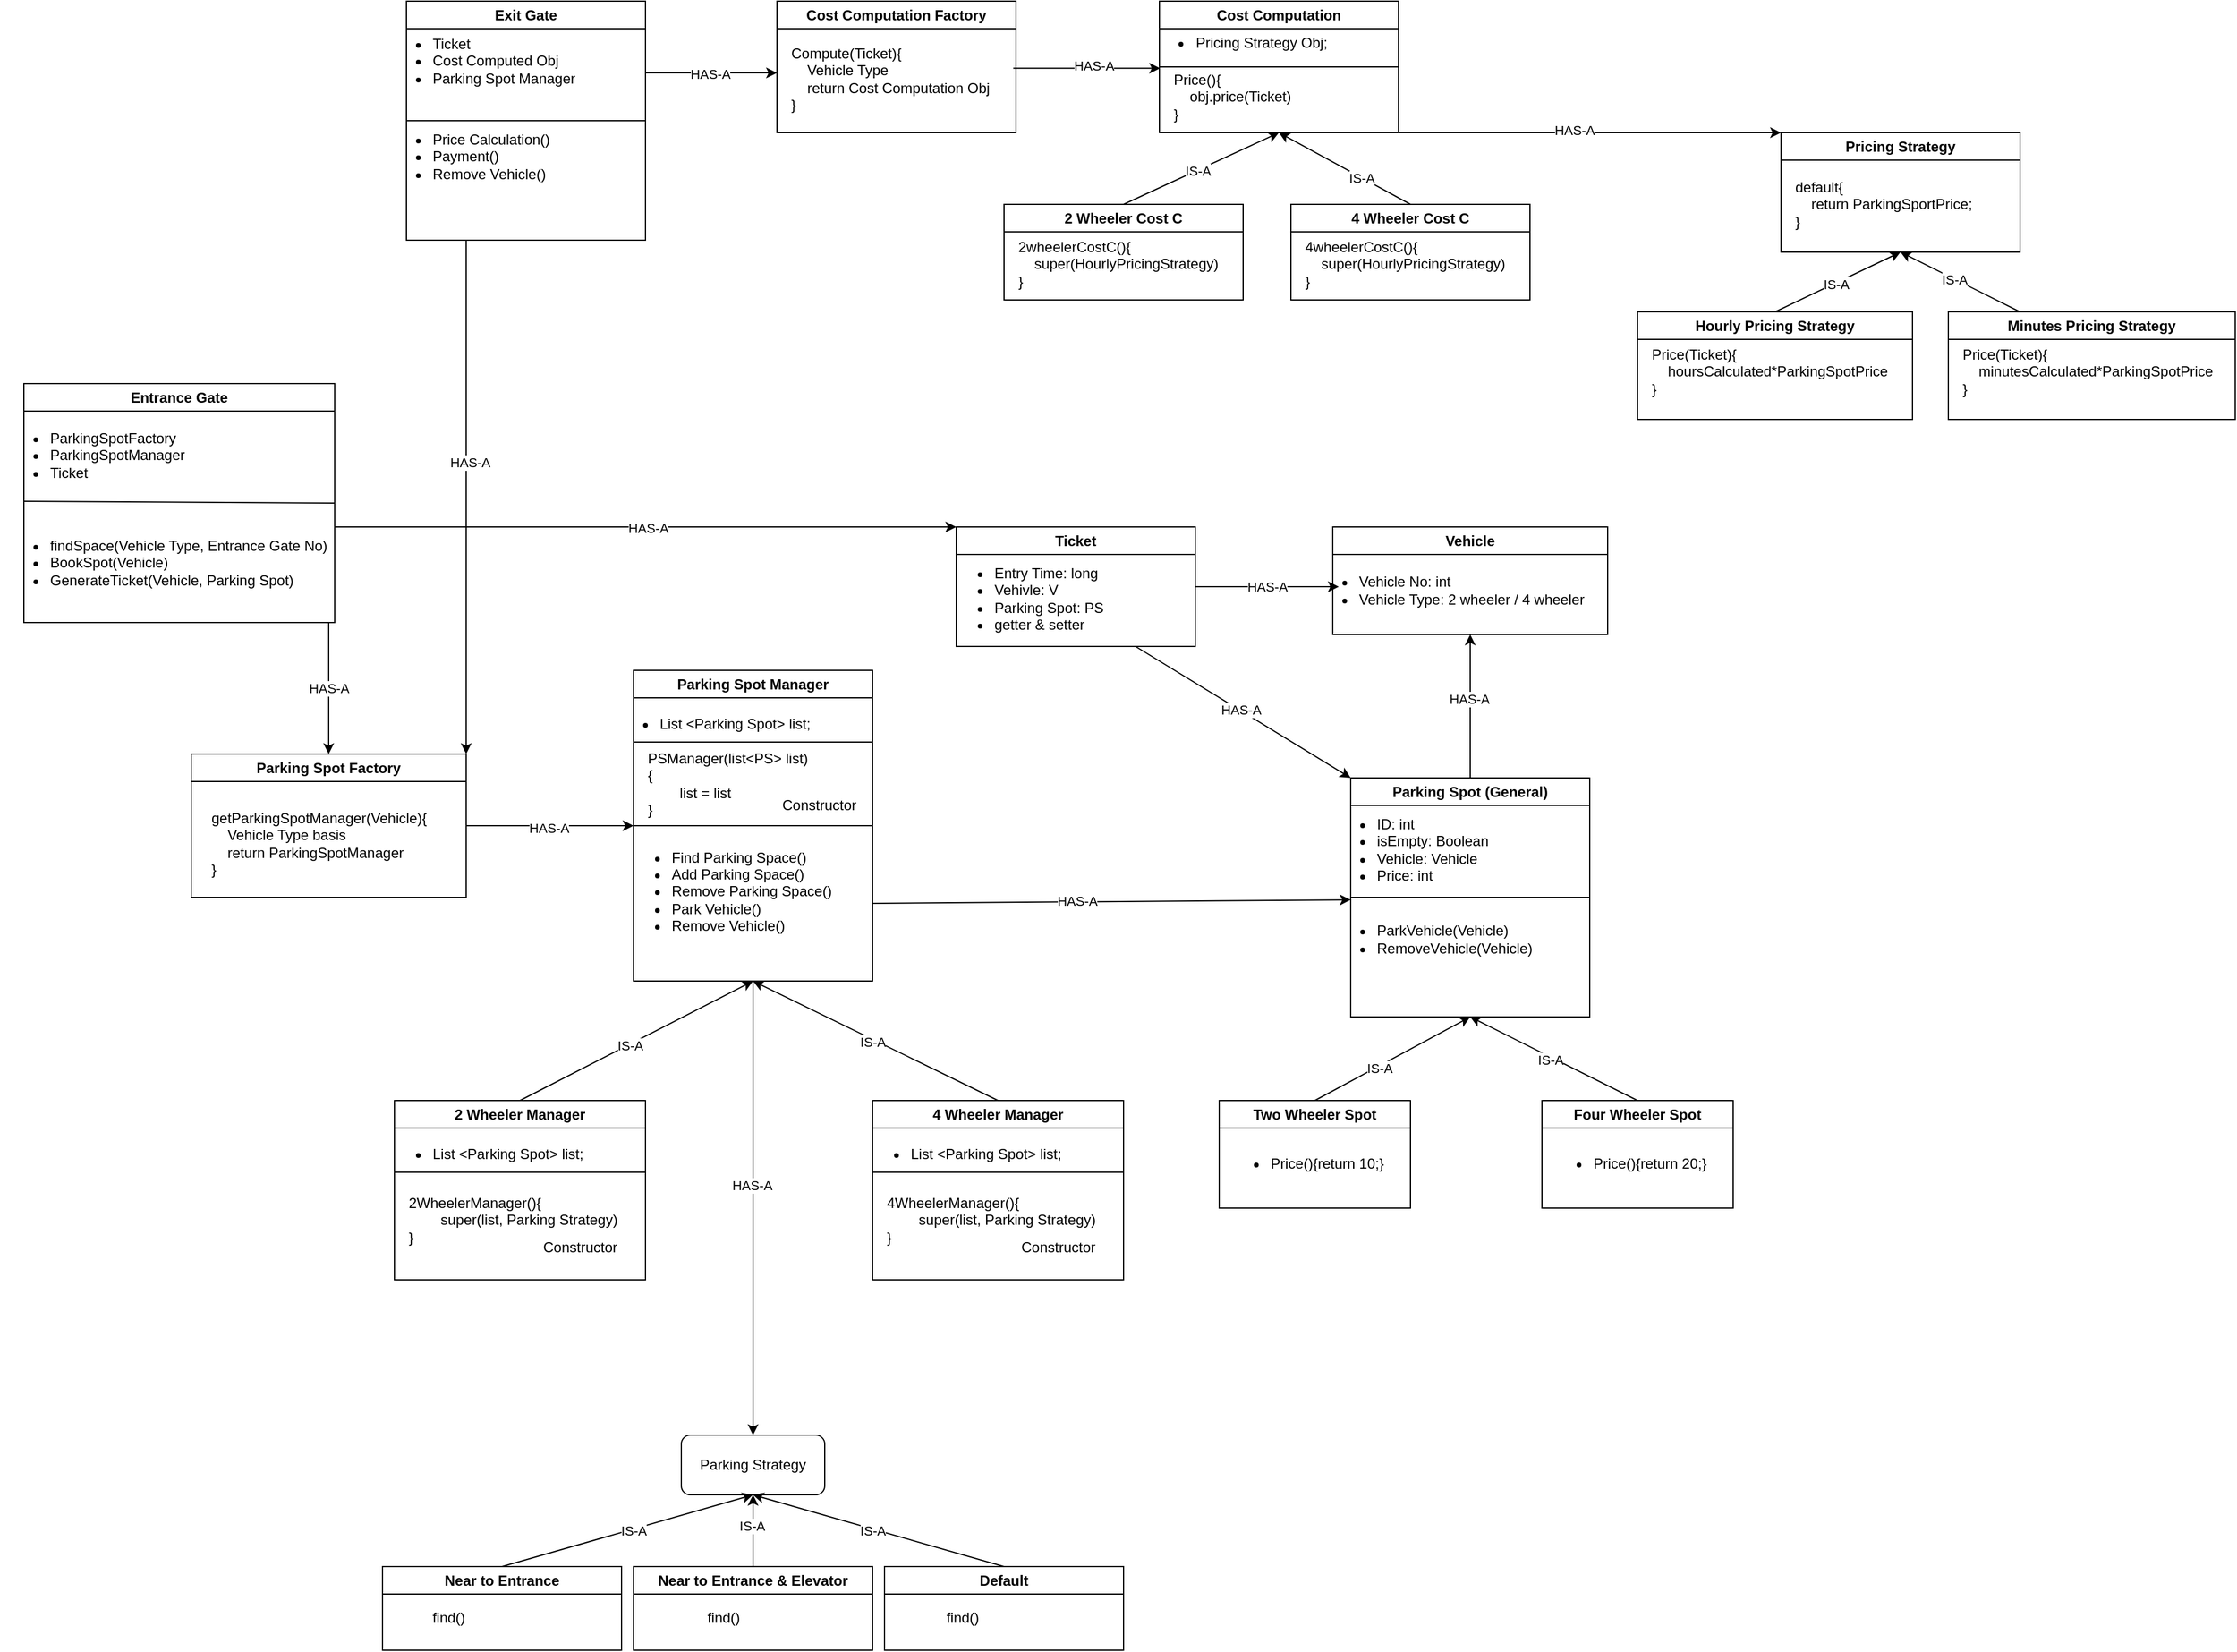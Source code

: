 <mxfile version="28.2.5">
  <diagram name="Page-1" id="vk58Hh8Xn6-irf6mMSAE">
    <mxGraphModel dx="3565" dy="3144" grid="1" gridSize="10" guides="0" tooltips="1" connect="1" arrows="1" fold="1" page="1" pageScale="1" pageWidth="1654" pageHeight="1169" math="0" shadow="0">
      <root>
        <mxCell id="0" />
        <mxCell id="1" parent="0" />
        <mxCell id="VRQYNaZnJcMxp7c2DOkU-2" value="Parking Spot (General)" style="swimlane;whiteSpace=wrap;html=1;startSize=23;" vertex="1" parent="1">
          <mxGeometry x="1310" y="350" width="200" height="200" as="geometry" />
        </mxCell>
        <mxCell id="VRQYNaZnJcMxp7c2DOkU-3" value="&lt;ul&gt;&lt;li&gt;ID: int&lt;/li&gt;&lt;li style=&quot;&quot;&gt;isEmpty: Boolean&lt;/li&gt;&lt;li style=&quot;&quot;&gt;Vehicle: Vehicle&lt;/li&gt;&lt;li style=&quot;&quot;&gt;Price: int&lt;/li&gt;&lt;/ul&gt;" style="text;html=1;align=left;verticalAlign=middle;resizable=0;points=[];autosize=1;strokeColor=none;fillColor=none;" vertex="1" parent="VRQYNaZnJcMxp7c2DOkU-2">
          <mxGeometry x="-20" y="10" width="160" height="100" as="geometry" />
        </mxCell>
        <mxCell id="VRQYNaZnJcMxp7c2DOkU-5" value="" style="endArrow=none;html=1;rounded=0;entryX=1;entryY=0.5;entryDx=0;entryDy=0;" edge="1" parent="VRQYNaZnJcMxp7c2DOkU-2" target="VRQYNaZnJcMxp7c2DOkU-2">
          <mxGeometry width="50" height="50" relative="1" as="geometry">
            <mxPoint y="100" as="sourcePoint" />
            <mxPoint x="-110" y="70" as="targetPoint" />
          </mxGeometry>
        </mxCell>
        <mxCell id="VRQYNaZnJcMxp7c2DOkU-6" value="&lt;ul&gt;&lt;li&gt;ParkVehicle(Vehicle)&lt;/li&gt;&lt;li&gt;RemoveVehicle(Vehicle)&lt;/li&gt;&lt;/ul&gt;" style="text;html=1;align=left;verticalAlign=middle;resizable=0;points=[];autosize=1;strokeColor=none;fillColor=none;" vertex="1" parent="VRQYNaZnJcMxp7c2DOkU-2">
          <mxGeometry x="-20" y="100" width="190" height="70" as="geometry" />
        </mxCell>
        <mxCell id="VRQYNaZnJcMxp7c2DOkU-8" value="Two Wheeler Spot" style="swimlane;whiteSpace=wrap;html=1;" vertex="1" parent="1">
          <mxGeometry x="1200" y="620" width="160" height="90" as="geometry" />
        </mxCell>
        <mxCell id="VRQYNaZnJcMxp7c2DOkU-9" value="&lt;ul&gt;&lt;li&gt;Price(){return 10;}&lt;/li&gt;&lt;/ul&gt;" style="text;html=1;align=center;verticalAlign=middle;resizable=0;points=[];autosize=1;strokeColor=none;fillColor=none;" vertex="1" parent="VRQYNaZnJcMxp7c2DOkU-8">
          <mxGeometry x="-10" y="28" width="160" height="50" as="geometry" />
        </mxCell>
        <mxCell id="VRQYNaZnJcMxp7c2DOkU-10" value="Four Wheeler Spot" style="swimlane;whiteSpace=wrap;html=1;" vertex="1" parent="1">
          <mxGeometry x="1470" y="620" width="160" height="90" as="geometry" />
        </mxCell>
        <mxCell id="VRQYNaZnJcMxp7c2DOkU-11" value="&lt;ul&gt;&lt;li&gt;Price(){return 20;}&lt;/li&gt;&lt;/ul&gt;" style="text;html=1;align=center;verticalAlign=middle;resizable=0;points=[];autosize=1;strokeColor=none;fillColor=none;" vertex="1" parent="VRQYNaZnJcMxp7c2DOkU-10">
          <mxGeometry x="-10" y="28" width="160" height="50" as="geometry" />
        </mxCell>
        <mxCell id="VRQYNaZnJcMxp7c2DOkU-13" value="" style="endArrow=classic;html=1;rounded=0;exitX=0.5;exitY=0;exitDx=0;exitDy=0;entryX=0.5;entryY=1;entryDx=0;entryDy=0;" edge="1" parent="1" source="VRQYNaZnJcMxp7c2DOkU-8" target="VRQYNaZnJcMxp7c2DOkU-2">
          <mxGeometry width="50" height="50" relative="1" as="geometry">
            <mxPoint x="1110" y="180" as="sourcePoint" />
            <mxPoint x="1160" y="130" as="targetPoint" />
          </mxGeometry>
        </mxCell>
        <mxCell id="VRQYNaZnJcMxp7c2DOkU-15" value="IS-A" style="edgeLabel;html=1;align=center;verticalAlign=middle;resizable=0;points=[];" vertex="1" connectable="0" parent="VRQYNaZnJcMxp7c2DOkU-13">
          <mxGeometry x="-0.195" y="-1" relative="1" as="geometry">
            <mxPoint x="1" as="offset" />
          </mxGeometry>
        </mxCell>
        <mxCell id="VRQYNaZnJcMxp7c2DOkU-14" value="" style="endArrow=classic;html=1;rounded=0;entryX=0.5;entryY=1;entryDx=0;entryDy=0;exitX=0.5;exitY=0;exitDx=0;exitDy=0;" edge="1" parent="1" source="VRQYNaZnJcMxp7c2DOkU-10" target="VRQYNaZnJcMxp7c2DOkU-2">
          <mxGeometry width="50" height="50" relative="1" as="geometry">
            <mxPoint x="1710" y="500" as="sourcePoint" />
            <mxPoint x="1760" y="450" as="targetPoint" />
          </mxGeometry>
        </mxCell>
        <mxCell id="VRQYNaZnJcMxp7c2DOkU-16" value="IS-A" style="edgeLabel;html=1;align=center;verticalAlign=middle;resizable=0;points=[];" vertex="1" connectable="0" parent="VRQYNaZnJcMxp7c2DOkU-14">
          <mxGeometry x="0.029" y="2" relative="1" as="geometry">
            <mxPoint as="offset" />
          </mxGeometry>
        </mxCell>
        <mxCell id="VRQYNaZnJcMxp7c2DOkU-17" value="Parking Spot Manager" style="swimlane;whiteSpace=wrap;html=1;" vertex="1" parent="1">
          <mxGeometry x="710" y="260" width="200" height="260" as="geometry" />
        </mxCell>
        <mxCell id="VRQYNaZnJcMxp7c2DOkU-18" value="&lt;ul&gt;&lt;li&gt;List &amp;lt;Parking Spot&amp;gt; list;&lt;/li&gt;&lt;/ul&gt;" style="text;html=1;align=left;verticalAlign=middle;resizable=0;points=[];autosize=1;strokeColor=none;fillColor=none;" vertex="1" parent="VRQYNaZnJcMxp7c2DOkU-17">
          <mxGeometry x="-20" y="20" width="190" height="50" as="geometry" />
        </mxCell>
        <mxCell id="VRQYNaZnJcMxp7c2DOkU-19" value="" style="endArrow=none;html=1;rounded=0;entryX=1;entryY=0.25;entryDx=0;entryDy=0;" edge="1" parent="VRQYNaZnJcMxp7c2DOkU-17">
          <mxGeometry width="50" height="50" relative="1" as="geometry">
            <mxPoint y="60" as="sourcePoint" />
            <mxPoint x="200" y="60" as="targetPoint" />
          </mxGeometry>
        </mxCell>
        <mxCell id="VRQYNaZnJcMxp7c2DOkU-21" value="PSManager(list&amp;lt;PS&amp;gt; list)&lt;div&gt;{&lt;div&gt;&amp;nbsp; &amp;nbsp; &amp;nbsp; &amp;nbsp; list = list&lt;/div&gt;&lt;div&gt;}&lt;/div&gt;&lt;/div&gt;" style="text;html=1;align=left;verticalAlign=middle;resizable=0;points=[];autosize=1;strokeColor=none;fillColor=none;" vertex="1" parent="VRQYNaZnJcMxp7c2DOkU-17">
          <mxGeometry x="10" y="60" width="160" height="70" as="geometry" />
        </mxCell>
        <mxCell id="VRQYNaZnJcMxp7c2DOkU-23" value="Constructor&lt;div&gt;&lt;br&gt;&lt;/div&gt;" style="text;html=1;align=center;verticalAlign=middle;resizable=0;points=[];autosize=1;strokeColor=none;fillColor=none;" vertex="1" parent="VRQYNaZnJcMxp7c2DOkU-17">
          <mxGeometry x="110" y="100" width="90" height="40" as="geometry" />
        </mxCell>
        <mxCell id="VRQYNaZnJcMxp7c2DOkU-24" value="&lt;ul&gt;&lt;li&gt;Find Parking Space()&lt;/li&gt;&lt;li&gt;Add Parking Space()&lt;/li&gt;&lt;li&gt;Remove Parking Space()&lt;/li&gt;&lt;li&gt;Park Vehicle()&lt;/li&gt;&lt;li&gt;Remove Vehicle()&lt;/li&gt;&lt;/ul&gt;" style="text;html=1;align=left;verticalAlign=middle;resizable=0;points=[];autosize=1;strokeColor=none;fillColor=none;" vertex="1" parent="VRQYNaZnJcMxp7c2DOkU-17">
          <mxGeometry x="-10" y="130" width="200" height="110" as="geometry" />
        </mxCell>
        <mxCell id="VRQYNaZnJcMxp7c2DOkU-22" value="" style="endArrow=none;html=1;rounded=0;entryX=1;entryY=0.5;entryDx=0;entryDy=0;exitX=0;exitY=0.5;exitDx=0;exitDy=0;" edge="1" parent="1" source="VRQYNaZnJcMxp7c2DOkU-17" target="VRQYNaZnJcMxp7c2DOkU-17">
          <mxGeometry width="50" height="50" relative="1" as="geometry">
            <mxPoint x="410" y="470" as="sourcePoint" />
            <mxPoint x="460" y="420" as="targetPoint" />
          </mxGeometry>
        </mxCell>
        <mxCell id="VRQYNaZnJcMxp7c2DOkU-25" value="2 Wheeler Manager" style="swimlane;whiteSpace=wrap;html=1;" vertex="1" parent="1">
          <mxGeometry x="510" y="620" width="210" height="150" as="geometry" />
        </mxCell>
        <mxCell id="VRQYNaZnJcMxp7c2DOkU-30" value="&lt;ul&gt;&lt;li&gt;List &amp;lt;Parking Spot&amp;gt; list;&lt;/li&gt;&lt;/ul&gt;" style="text;html=1;align=left;verticalAlign=middle;resizable=0;points=[];autosize=1;strokeColor=none;fillColor=none;" vertex="1" parent="VRQYNaZnJcMxp7c2DOkU-25">
          <mxGeometry x="-10" y="20" width="190" height="50" as="geometry" />
        </mxCell>
        <mxCell id="VRQYNaZnJcMxp7c2DOkU-34" value="2WheelerManager(){&lt;div&gt;&amp;nbsp; &amp;nbsp; &amp;nbsp; &amp;nbsp; super(list, Parking Strategy)&lt;/div&gt;&lt;div&gt;}&lt;/div&gt;" style="text;html=1;align=left;verticalAlign=middle;resizable=0;points=[];autosize=1;strokeColor=none;fillColor=none;" vertex="1" parent="VRQYNaZnJcMxp7c2DOkU-25">
          <mxGeometry x="10" y="70" width="200" height="60" as="geometry" />
        </mxCell>
        <mxCell id="VRQYNaZnJcMxp7c2DOkU-36" value="Constructor&lt;div&gt;&lt;br&gt;&lt;/div&gt;" style="text;html=1;align=center;verticalAlign=middle;resizable=0;points=[];autosize=1;strokeColor=none;fillColor=none;" vertex="1" parent="VRQYNaZnJcMxp7c2DOkU-25">
          <mxGeometry x="110" y="110" width="90" height="40" as="geometry" />
        </mxCell>
        <mxCell id="VRQYNaZnJcMxp7c2DOkU-26" value="4 Wheeler Manager" style="swimlane;whiteSpace=wrap;html=1;" vertex="1" parent="1">
          <mxGeometry x="910" y="620" width="210" height="150" as="geometry" />
        </mxCell>
        <mxCell id="VRQYNaZnJcMxp7c2DOkU-31" value="&lt;ul&gt;&lt;li&gt;List &amp;lt;Parking Spot&amp;gt; list;&lt;/li&gt;&lt;/ul&gt;" style="text;html=1;align=left;verticalAlign=middle;resizable=0;points=[];autosize=1;strokeColor=none;fillColor=none;" vertex="1" parent="VRQYNaZnJcMxp7c2DOkU-26">
          <mxGeometry x="-10" y="20" width="190" height="50" as="geometry" />
        </mxCell>
        <mxCell id="VRQYNaZnJcMxp7c2DOkU-32" value="" style="endArrow=none;html=1;rounded=0;exitX=0.053;exitY=0.8;exitDx=0;exitDy=0;exitPerimeter=0;" edge="1" parent="VRQYNaZnJcMxp7c2DOkU-26" source="VRQYNaZnJcMxp7c2DOkU-31">
          <mxGeometry width="50" height="50" relative="1" as="geometry">
            <mxPoint x="-80" y="120" as="sourcePoint" />
            <mxPoint x="210" y="60" as="targetPoint" />
          </mxGeometry>
        </mxCell>
        <mxCell id="VRQYNaZnJcMxp7c2DOkU-35" value="4WheelerManager(){&lt;div&gt;&amp;nbsp; &amp;nbsp; &amp;nbsp; &amp;nbsp; super(list,&amp;nbsp;&lt;span style=&quot;background-color: transparent; color: light-dark(rgb(0, 0, 0), rgb(255, 255, 255));&quot;&gt;Parking Strategy&lt;/span&gt;&lt;span style=&quot;background-color: transparent; color: light-dark(rgb(0, 0, 0), rgb(255, 255, 255));&quot;&gt;)&lt;/span&gt;&lt;/div&gt;&lt;div&gt;}&lt;/div&gt;" style="text;html=1;align=left;verticalAlign=middle;resizable=0;points=[];autosize=1;strokeColor=none;fillColor=none;" vertex="1" parent="VRQYNaZnJcMxp7c2DOkU-26">
          <mxGeometry x="10" y="70" width="200" height="60" as="geometry" />
        </mxCell>
        <mxCell id="VRQYNaZnJcMxp7c2DOkU-37" value="Constructor&lt;div&gt;&lt;br&gt;&lt;/div&gt;" style="text;html=1;align=center;verticalAlign=middle;resizable=0;points=[];autosize=1;strokeColor=none;fillColor=none;" vertex="1" parent="VRQYNaZnJcMxp7c2DOkU-26">
          <mxGeometry x="110" y="110" width="90" height="40" as="geometry" />
        </mxCell>
        <mxCell id="VRQYNaZnJcMxp7c2DOkU-27" value="" style="endArrow=classic;html=1;rounded=0;entryX=0.105;entryY=0.029;entryDx=0;entryDy=0;exitX=1;exitY=0.75;exitDx=0;exitDy=0;entryPerimeter=0;" edge="1" parent="1" source="VRQYNaZnJcMxp7c2DOkU-17" target="VRQYNaZnJcMxp7c2DOkU-6">
          <mxGeometry width="50" height="50" relative="1" as="geometry">
            <mxPoint x="790" y="520" as="sourcePoint" />
            <mxPoint x="840" y="470" as="targetPoint" />
          </mxGeometry>
        </mxCell>
        <mxCell id="VRQYNaZnJcMxp7c2DOkU-29" value="HAS-A" style="edgeLabel;html=1;align=center;verticalAlign=middle;resizable=0;points=[];" vertex="1" connectable="0" parent="VRQYNaZnJcMxp7c2DOkU-27">
          <mxGeometry x="-0.148" y="1" relative="1" as="geometry">
            <mxPoint as="offset" />
          </mxGeometry>
        </mxCell>
        <mxCell id="VRQYNaZnJcMxp7c2DOkU-38" value="" style="endArrow=classic;html=1;rounded=0;exitX=0.5;exitY=0;exitDx=0;exitDy=0;entryX=0.5;entryY=1;entryDx=0;entryDy=0;" edge="1" parent="1" source="VRQYNaZnJcMxp7c2DOkU-25" target="VRQYNaZnJcMxp7c2DOkU-17">
          <mxGeometry width="50" height="50" relative="1" as="geometry">
            <mxPoint x="790" y="520" as="sourcePoint" />
            <mxPoint x="840" y="470" as="targetPoint" />
            <Array as="points" />
          </mxGeometry>
        </mxCell>
        <mxCell id="VRQYNaZnJcMxp7c2DOkU-42" value="IS-A" style="edgeLabel;html=1;align=center;verticalAlign=middle;resizable=0;points=[];" vertex="1" connectable="0" parent="VRQYNaZnJcMxp7c2DOkU-38">
          <mxGeometry x="-0.064" y="-1" relative="1" as="geometry">
            <mxPoint as="offset" />
          </mxGeometry>
        </mxCell>
        <mxCell id="VRQYNaZnJcMxp7c2DOkU-39" value="" style="endArrow=classic;html=1;rounded=0;exitX=0.5;exitY=0;exitDx=0;exitDy=0;entryX=0.5;entryY=1;entryDx=0;entryDy=0;" edge="1" parent="1" source="VRQYNaZnJcMxp7c2DOkU-26" target="VRQYNaZnJcMxp7c2DOkU-17">
          <mxGeometry width="50" height="50" relative="1" as="geometry">
            <mxPoint x="790" y="520" as="sourcePoint" />
            <mxPoint x="840" y="470" as="targetPoint" />
          </mxGeometry>
        </mxCell>
        <mxCell id="VRQYNaZnJcMxp7c2DOkU-41" value="IS-A" style="edgeLabel;html=1;align=center;verticalAlign=middle;resizable=0;points=[];" vertex="1" connectable="0" parent="VRQYNaZnJcMxp7c2DOkU-39">
          <mxGeometry x="0.02" y="2" relative="1" as="geometry">
            <mxPoint as="offset" />
          </mxGeometry>
        </mxCell>
        <mxCell id="VRQYNaZnJcMxp7c2DOkU-43" value="Parking Strategy" style="rounded=1;whiteSpace=wrap;html=1;" vertex="1" parent="1">
          <mxGeometry x="750" y="900" width="120" height="50" as="geometry" />
        </mxCell>
        <mxCell id="VRQYNaZnJcMxp7c2DOkU-44" value="Near to Entrance" style="swimlane;whiteSpace=wrap;html=1;" vertex="1" parent="1">
          <mxGeometry x="500" y="1010" width="200" height="70" as="geometry" />
        </mxCell>
        <mxCell id="VRQYNaZnJcMxp7c2DOkU-54" value="find()" style="text;html=1;align=center;verticalAlign=middle;resizable=0;points=[];autosize=1;strokeColor=none;fillColor=none;" vertex="1" parent="VRQYNaZnJcMxp7c2DOkU-44">
          <mxGeometry x="30" y="28" width="50" height="30" as="geometry" />
        </mxCell>
        <mxCell id="VRQYNaZnJcMxp7c2DOkU-45" value="Near to Entrance &amp;amp; Elevator" style="swimlane;whiteSpace=wrap;html=1;" vertex="1" parent="1">
          <mxGeometry x="710" y="1010" width="200" height="70" as="geometry" />
        </mxCell>
        <mxCell id="VRQYNaZnJcMxp7c2DOkU-56" value="find()" style="text;html=1;align=center;verticalAlign=middle;resizable=0;points=[];autosize=1;strokeColor=none;fillColor=none;" vertex="1" parent="VRQYNaZnJcMxp7c2DOkU-45">
          <mxGeometry x="50" y="28" width="50" height="30" as="geometry" />
        </mxCell>
        <mxCell id="VRQYNaZnJcMxp7c2DOkU-46" value="Default" style="swimlane;whiteSpace=wrap;html=1;" vertex="1" parent="1">
          <mxGeometry x="920" y="1010" width="200" height="70" as="geometry" />
        </mxCell>
        <mxCell id="VRQYNaZnJcMxp7c2DOkU-57" value="find()" style="text;html=1;align=center;verticalAlign=middle;resizable=0;points=[];autosize=1;strokeColor=none;fillColor=none;" vertex="1" parent="VRQYNaZnJcMxp7c2DOkU-46">
          <mxGeometry x="40" y="28" width="50" height="30" as="geometry" />
        </mxCell>
        <mxCell id="VRQYNaZnJcMxp7c2DOkU-47" value="" style="endArrow=classic;html=1;rounded=0;entryX=0.5;entryY=1;entryDx=0;entryDy=0;exitX=0.5;exitY=0;exitDx=0;exitDy=0;" edge="1" parent="1" source="VRQYNaZnJcMxp7c2DOkU-44" target="VRQYNaZnJcMxp7c2DOkU-43">
          <mxGeometry width="50" height="50" relative="1" as="geometry">
            <mxPoint x="1070" y="900" as="sourcePoint" />
            <mxPoint x="1120" y="850" as="targetPoint" />
          </mxGeometry>
        </mxCell>
        <mxCell id="VRQYNaZnJcMxp7c2DOkU-50" value="IS-A" style="edgeLabel;html=1;align=center;verticalAlign=middle;resizable=0;points=[];" vertex="1" connectable="0" parent="VRQYNaZnJcMxp7c2DOkU-47">
          <mxGeometry x="0.044" y="-1" relative="1" as="geometry">
            <mxPoint as="offset" />
          </mxGeometry>
        </mxCell>
        <mxCell id="VRQYNaZnJcMxp7c2DOkU-48" value="" style="endArrow=classic;html=1;rounded=0;entryX=0.5;entryY=1;entryDx=0;entryDy=0;exitX=0.5;exitY=0;exitDx=0;exitDy=0;" edge="1" parent="1" source="VRQYNaZnJcMxp7c2DOkU-45" target="VRQYNaZnJcMxp7c2DOkU-43">
          <mxGeometry width="50" height="50" relative="1" as="geometry">
            <mxPoint x="990" y="980" as="sourcePoint" />
            <mxPoint x="1040" y="930" as="targetPoint" />
            <Array as="points" />
          </mxGeometry>
        </mxCell>
        <mxCell id="VRQYNaZnJcMxp7c2DOkU-51" value="IS-A" style="edgeLabel;html=1;align=center;verticalAlign=middle;resizable=0;points=[];" vertex="1" connectable="0" parent="VRQYNaZnJcMxp7c2DOkU-48">
          <mxGeometry x="0.133" y="1" relative="1" as="geometry">
            <mxPoint as="offset" />
          </mxGeometry>
        </mxCell>
        <mxCell id="VRQYNaZnJcMxp7c2DOkU-49" value="" style="endArrow=classic;html=1;rounded=0;entryX=0.5;entryY=1;entryDx=0;entryDy=0;exitX=0.5;exitY=0;exitDx=0;exitDy=0;" edge="1" parent="1" source="VRQYNaZnJcMxp7c2DOkU-46" target="VRQYNaZnJcMxp7c2DOkU-43">
          <mxGeometry width="50" height="50" relative="1" as="geometry">
            <mxPoint x="990" y="970" as="sourcePoint" />
            <mxPoint x="1040" y="920" as="targetPoint" />
          </mxGeometry>
        </mxCell>
        <mxCell id="VRQYNaZnJcMxp7c2DOkU-52" value="IS-A" style="edgeLabel;html=1;align=center;verticalAlign=middle;resizable=0;points=[];" vertex="1" connectable="0" parent="VRQYNaZnJcMxp7c2DOkU-49">
          <mxGeometry x="0.044" y="1" relative="1" as="geometry">
            <mxPoint as="offset" />
          </mxGeometry>
        </mxCell>
        <mxCell id="VRQYNaZnJcMxp7c2DOkU-53" value="" style="endArrow=none;html=1;rounded=0;exitX=0.053;exitY=0.8;exitDx=0;exitDy=0;exitPerimeter=0;" edge="1" parent="1" source="VRQYNaZnJcMxp7c2DOkU-30">
          <mxGeometry width="50" height="50" relative="1" as="geometry">
            <mxPoint x="660" y="600" as="sourcePoint" />
            <mxPoint x="720" y="680" as="targetPoint" />
          </mxGeometry>
        </mxCell>
        <mxCell id="VRQYNaZnJcMxp7c2DOkU-58" value="Vehicle" style="swimlane;whiteSpace=wrap;html=1;" vertex="1" parent="1">
          <mxGeometry x="1295" y="140" width="230" height="90" as="geometry" />
        </mxCell>
        <mxCell id="VRQYNaZnJcMxp7c2DOkU-59" value="&lt;ul&gt;&lt;li&gt;Vehicle No: int&lt;/li&gt;&lt;li&gt;Vehicle Type: 2 wheeler / 4 wheeler&lt;/li&gt;&lt;/ul&gt;" style="text;html=1;align=left;verticalAlign=middle;resizable=0;points=[];autosize=1;strokeColor=none;fillColor=none;" vertex="1" parent="VRQYNaZnJcMxp7c2DOkU-58">
          <mxGeometry x="-20" y="18" width="250" height="70" as="geometry" />
        </mxCell>
        <mxCell id="VRQYNaZnJcMxp7c2DOkU-60" value="" style="endArrow=classic;html=1;rounded=0;entryX=0.5;entryY=1;entryDx=0;entryDy=0;exitX=0.5;exitY=0;exitDx=0;exitDy=0;" edge="1" parent="1" source="VRQYNaZnJcMxp7c2DOkU-2" target="VRQYNaZnJcMxp7c2DOkU-58">
          <mxGeometry width="50" height="50" relative="1" as="geometry">
            <mxPoint x="1120" y="490" as="sourcePoint" />
            <mxPoint x="1170" y="440" as="targetPoint" />
          </mxGeometry>
        </mxCell>
        <mxCell id="VRQYNaZnJcMxp7c2DOkU-61" value="HAS-A" style="edgeLabel;html=1;align=center;verticalAlign=middle;resizable=0;points=[];" vertex="1" connectable="0" parent="VRQYNaZnJcMxp7c2DOkU-60">
          <mxGeometry x="0.1" y="1" relative="1" as="geometry">
            <mxPoint as="offset" />
          </mxGeometry>
        </mxCell>
        <mxCell id="VRQYNaZnJcMxp7c2DOkU-62" value="Ticket" style="swimlane;whiteSpace=wrap;html=1;" vertex="1" parent="1">
          <mxGeometry x="980" y="140" width="200" height="100" as="geometry" />
        </mxCell>
        <mxCell id="VRQYNaZnJcMxp7c2DOkU-64" value="&lt;ul&gt;&lt;li&gt;Entry Time: long&lt;/li&gt;&lt;li&gt;Vehivle: V&lt;/li&gt;&lt;li&gt;Parking Spot: PS&lt;/li&gt;&lt;li&gt;getter &amp;amp; setter&lt;/li&gt;&lt;/ul&gt;" style="text;html=1;align=left;verticalAlign=middle;resizable=0;points=[];autosize=1;strokeColor=none;fillColor=none;" vertex="1" parent="VRQYNaZnJcMxp7c2DOkU-62">
          <mxGeometry x="-10" y="10" width="150" height="100" as="geometry" />
        </mxCell>
        <mxCell id="VRQYNaZnJcMxp7c2DOkU-65" value="" style="endArrow=classic;html=1;rounded=0;exitX=1;exitY=0.5;exitDx=0;exitDy=0;" edge="1" parent="1" source="VRQYNaZnJcMxp7c2DOkU-62">
          <mxGeometry width="50" height="50" relative="1" as="geometry">
            <mxPoint x="1270" y="330" as="sourcePoint" />
            <mxPoint x="1300" y="190" as="targetPoint" />
          </mxGeometry>
        </mxCell>
        <mxCell id="VRQYNaZnJcMxp7c2DOkU-66" value="HAS-A" style="edgeLabel;html=1;align=center;verticalAlign=middle;resizable=0;points=[];" vertex="1" connectable="0" parent="VRQYNaZnJcMxp7c2DOkU-65">
          <mxGeometry x="-0.0" relative="1" as="geometry">
            <mxPoint as="offset" />
          </mxGeometry>
        </mxCell>
        <mxCell id="VRQYNaZnJcMxp7c2DOkU-67" value="" style="endArrow=classic;html=1;rounded=0;entryX=0;entryY=0;entryDx=0;entryDy=0;exitX=0.75;exitY=1;exitDx=0;exitDy=0;" edge="1" parent="1" source="VRQYNaZnJcMxp7c2DOkU-62" target="VRQYNaZnJcMxp7c2DOkU-2">
          <mxGeometry width="50" height="50" relative="1" as="geometry">
            <mxPoint x="1270" y="330" as="sourcePoint" />
            <mxPoint x="1320" y="280" as="targetPoint" />
          </mxGeometry>
        </mxCell>
        <mxCell id="VRQYNaZnJcMxp7c2DOkU-69" value="HAS-A" style="edgeLabel;html=1;align=center;verticalAlign=middle;resizable=0;points=[];" vertex="1" connectable="0" parent="VRQYNaZnJcMxp7c2DOkU-67">
          <mxGeometry x="-0.031" y="2" relative="1" as="geometry">
            <mxPoint y="1" as="offset" />
          </mxGeometry>
        </mxCell>
        <mxCell id="VRQYNaZnJcMxp7c2DOkU-70" value="Parking Spot Factory" style="swimlane;whiteSpace=wrap;html=1;" vertex="1" parent="1">
          <mxGeometry x="340" y="330" width="230" height="120" as="geometry" />
        </mxCell>
        <mxCell id="VRQYNaZnJcMxp7c2DOkU-71" value="getParkingSpotManager(Vehicle){&lt;div&gt;&amp;nbsp; &amp;nbsp; Vehicle Type basis&amp;nbsp;&lt;/div&gt;&lt;div&gt;&amp;nbsp; &amp;nbsp; return ParkingSpotManager&lt;/div&gt;&lt;div&gt;}&lt;/div&gt;" style="text;html=1;align=left;verticalAlign=middle;resizable=0;points=[];autosize=1;strokeColor=none;fillColor=none;" vertex="1" parent="VRQYNaZnJcMxp7c2DOkU-70">
          <mxGeometry x="15" y="40" width="200" height="70" as="geometry" />
        </mxCell>
        <mxCell id="VRQYNaZnJcMxp7c2DOkU-72" value="" style="endArrow=classic;html=1;rounded=0;entryX=0;entryY=0.5;entryDx=0;entryDy=0;exitX=1;exitY=0.5;exitDx=0;exitDy=0;" edge="1" parent="1" source="VRQYNaZnJcMxp7c2DOkU-70" target="VRQYNaZnJcMxp7c2DOkU-17">
          <mxGeometry width="50" height="50" relative="1" as="geometry">
            <mxPoint x="430" y="440" as="sourcePoint" />
            <mxPoint x="480" y="390" as="targetPoint" />
          </mxGeometry>
        </mxCell>
        <mxCell id="VRQYNaZnJcMxp7c2DOkU-73" value="HAS-A" style="edgeLabel;html=1;align=center;verticalAlign=middle;resizable=0;points=[];" vertex="1" connectable="0" parent="VRQYNaZnJcMxp7c2DOkU-72">
          <mxGeometry x="-0.014" y="-2" relative="1" as="geometry">
            <mxPoint as="offset" />
          </mxGeometry>
        </mxCell>
        <mxCell id="VRQYNaZnJcMxp7c2DOkU-74" value="Entrance Gate" style="swimlane;whiteSpace=wrap;html=1;" vertex="1" parent="1">
          <mxGeometry x="200" y="20" width="260" height="200" as="geometry" />
        </mxCell>
        <mxCell id="VRQYNaZnJcMxp7c2DOkU-75" value="&lt;ul&gt;&lt;li&gt;ParkingSpotFactory&lt;/li&gt;&lt;li&gt;ParkingSpotManager&lt;/li&gt;&lt;li&gt;Ticket&lt;/li&gt;&lt;/ul&gt;" style="text;html=1;align=left;verticalAlign=middle;resizable=0;points=[];autosize=1;strokeColor=none;fillColor=none;" vertex="1" parent="VRQYNaZnJcMxp7c2DOkU-74">
          <mxGeometry x="-20" y="20" width="180" height="80" as="geometry" />
        </mxCell>
        <mxCell id="VRQYNaZnJcMxp7c2DOkU-76" value="" style="endArrow=none;html=1;rounded=0;exitX=0.109;exitY=0.981;exitDx=0;exitDy=0;exitPerimeter=0;entryX=1;entryY=0.5;entryDx=0;entryDy=0;" edge="1" parent="VRQYNaZnJcMxp7c2DOkU-74" source="VRQYNaZnJcMxp7c2DOkU-75" target="VRQYNaZnJcMxp7c2DOkU-74">
          <mxGeometry width="50" height="50" relative="1" as="geometry">
            <mxPoint y="99.52" as="sourcePoint" />
            <mxPoint x="200.02" y="99.53" as="targetPoint" />
          </mxGeometry>
        </mxCell>
        <mxCell id="VRQYNaZnJcMxp7c2DOkU-79" value="&lt;ul&gt;&lt;li&gt;findSpace(Vehicle Type, Entrance Gate No)&lt;/li&gt;&lt;li&gt;BookSpot(Vehicle)&lt;/li&gt;&lt;li&gt;GenerateTicket(Vehicle, Parking Spot)&lt;/li&gt;&lt;/ul&gt;" style="text;html=1;align=left;verticalAlign=middle;resizable=0;points=[];autosize=1;strokeColor=none;fillColor=none;" vertex="1" parent="VRQYNaZnJcMxp7c2DOkU-74">
          <mxGeometry x="-20" y="110" width="300" height="80" as="geometry" />
        </mxCell>
        <mxCell id="VRQYNaZnJcMxp7c2DOkU-77" value="" style="endArrow=classic;html=1;rounded=0;entryX=0.5;entryY=0;entryDx=0;entryDy=0;" edge="1" parent="1" target="VRQYNaZnJcMxp7c2DOkU-70">
          <mxGeometry width="50" height="50" relative="1" as="geometry">
            <mxPoint x="455" y="220" as="sourcePoint" />
            <mxPoint x="820" y="380" as="targetPoint" />
          </mxGeometry>
        </mxCell>
        <mxCell id="VRQYNaZnJcMxp7c2DOkU-78" value="HAS-A" style="edgeLabel;html=1;align=center;verticalAlign=middle;resizable=0;points=[];" vertex="1" connectable="0" parent="VRQYNaZnJcMxp7c2DOkU-77">
          <mxGeometry x="-0.006" relative="1" as="geometry">
            <mxPoint as="offset" />
          </mxGeometry>
        </mxCell>
        <mxCell id="VRQYNaZnJcMxp7c2DOkU-80" value="" style="endArrow=classic;html=1;rounded=0;entryX=0;entryY=0;entryDx=0;entryDy=0;exitX=1;exitY=0.5;exitDx=0;exitDy=0;" edge="1" parent="1" source="VRQYNaZnJcMxp7c2DOkU-74" target="VRQYNaZnJcMxp7c2DOkU-62">
          <mxGeometry width="50" height="50" relative="1" as="geometry">
            <mxPoint x="770" y="180" as="sourcePoint" />
            <mxPoint x="820" y="130" as="targetPoint" />
            <Array as="points">
              <mxPoint x="460" y="140" />
            </Array>
          </mxGeometry>
        </mxCell>
        <mxCell id="VRQYNaZnJcMxp7c2DOkU-81" value="HAS-A" style="edgeLabel;html=1;align=center;verticalAlign=middle;resizable=0;points=[];" vertex="1" connectable="0" parent="VRQYNaZnJcMxp7c2DOkU-80">
          <mxGeometry x="0.044" y="-1" relative="1" as="geometry">
            <mxPoint as="offset" />
          </mxGeometry>
        </mxCell>
        <mxCell id="VRQYNaZnJcMxp7c2DOkU-82" value="Exit Gate" style="swimlane;whiteSpace=wrap;html=1;" vertex="1" parent="1">
          <mxGeometry x="520" y="-300" width="200" height="200" as="geometry" />
        </mxCell>
        <mxCell id="VRQYNaZnJcMxp7c2DOkU-110" value="&lt;ul&gt;&lt;li&gt;Ticket&lt;/li&gt;&lt;li style=&quot;&quot;&gt;Cost Computed Obj&lt;/li&gt;&lt;li style=&quot;&quot;&gt;Parking Spot Manager&lt;/li&gt;&lt;/ul&gt;" style="text;html=1;align=left;verticalAlign=middle;resizable=0;points=[];autosize=1;strokeColor=none;fillColor=none;" vertex="1" parent="VRQYNaZnJcMxp7c2DOkU-82">
          <mxGeometry x="-20" y="10" width="180" height="80" as="geometry" />
        </mxCell>
        <mxCell id="VRQYNaZnJcMxp7c2DOkU-112" value="&lt;ul&gt;&lt;li&gt;Price Calculation()&lt;/li&gt;&lt;li&gt;Payment()&lt;/li&gt;&lt;li&gt;Remove Vehicle()&lt;/li&gt;&lt;/ul&gt;" style="text;html=1;align=left;verticalAlign=middle;resizable=0;points=[];autosize=1;strokeColor=none;fillColor=none;" vertex="1" parent="VRQYNaZnJcMxp7c2DOkU-82">
          <mxGeometry x="-20" y="90" width="160" height="80" as="geometry" />
        </mxCell>
        <mxCell id="VRQYNaZnJcMxp7c2DOkU-83" value="Cost Computation" style="swimlane;whiteSpace=wrap;html=1;" vertex="1" parent="1">
          <mxGeometry x="1150" y="-300" width="200" height="110" as="geometry" />
        </mxCell>
        <mxCell id="VRQYNaZnJcMxp7c2DOkU-104" value="Price()&lt;span style=&quot;background-color: transparent; color: light-dark(rgb(0, 0, 0), rgb(255, 255, 255));&quot;&gt;{&lt;/span&gt;&lt;div&gt;&amp;nbsp; &amp;nbsp; obj.price(Ticket)&lt;br&gt;&lt;div&gt;}&lt;/div&gt;&lt;/div&gt;" style="text;html=1;align=left;verticalAlign=middle;resizable=0;points=[];autosize=1;strokeColor=none;fillColor=none;" vertex="1" parent="VRQYNaZnJcMxp7c2DOkU-83">
          <mxGeometry x="10" y="50" width="120" height="60" as="geometry" />
        </mxCell>
        <mxCell id="VRQYNaZnJcMxp7c2DOkU-105" value="&lt;ul&gt;&lt;li&gt;Pricing Strategy Obj;&lt;/li&gt;&lt;/ul&gt;" style="text;html=1;align=center;verticalAlign=middle;resizable=0;points=[];autosize=1;strokeColor=none;fillColor=none;" vertex="1" parent="VRQYNaZnJcMxp7c2DOkU-83">
          <mxGeometry x="-20" y="10" width="170" height="50" as="geometry" />
        </mxCell>
        <mxCell id="VRQYNaZnJcMxp7c2DOkU-106" value="" style="endArrow=none;html=1;rounded=0;exitX=0.118;exitY=0.9;exitDx=0;exitDy=0;exitPerimeter=0;entryX=1;entryY=0.5;entryDx=0;entryDy=0;" edge="1" parent="VRQYNaZnJcMxp7c2DOkU-83" source="VRQYNaZnJcMxp7c2DOkU-105" target="VRQYNaZnJcMxp7c2DOkU-83">
          <mxGeometry width="50" height="50" relative="1" as="geometry">
            <mxPoint x="460" y="-40" as="sourcePoint" />
            <mxPoint x="510" y="-90" as="targetPoint" />
          </mxGeometry>
        </mxCell>
        <mxCell id="VRQYNaZnJcMxp7c2DOkU-84" value="2 Wheeler Cost C" style="swimlane;whiteSpace=wrap;html=1;" vertex="1" parent="1">
          <mxGeometry x="1020" y="-130" width="200" height="80" as="geometry" />
        </mxCell>
        <mxCell id="VRQYNaZnJcMxp7c2DOkU-102" value="2wheelerCostC(){&lt;div&gt;&amp;nbsp; &amp;nbsp; super(HourlyPricingStrategy)&lt;/div&gt;&lt;div&gt;}&lt;/div&gt;" style="text;html=1;align=left;verticalAlign=middle;resizable=0;points=[];autosize=1;strokeColor=none;fillColor=none;" vertex="1" parent="VRQYNaZnJcMxp7c2DOkU-84">
          <mxGeometry x="10" y="20" width="190" height="60" as="geometry" />
        </mxCell>
        <mxCell id="VRQYNaZnJcMxp7c2DOkU-85" value="4 Wheeler Cost C" style="swimlane;whiteSpace=wrap;html=1;" vertex="1" parent="1">
          <mxGeometry x="1260" y="-130" width="200" height="80" as="geometry" />
        </mxCell>
        <mxCell id="VRQYNaZnJcMxp7c2DOkU-103" value="4wheelerCostC(){&lt;div&gt;&amp;nbsp; &amp;nbsp; super(HourlyPricingStrategy)&lt;/div&gt;&lt;div&gt;}&lt;/div&gt;" style="text;html=1;align=left;verticalAlign=middle;resizable=0;points=[];autosize=1;strokeColor=none;fillColor=none;" vertex="1" parent="VRQYNaZnJcMxp7c2DOkU-85">
          <mxGeometry x="10" y="20" width="190" height="60" as="geometry" />
        </mxCell>
        <mxCell id="VRQYNaZnJcMxp7c2DOkU-86" value="" style="endArrow=classic;html=1;rounded=0;entryX=0.5;entryY=1;entryDx=0;entryDy=0;exitX=0.5;exitY=0;exitDx=0;exitDy=0;" edge="1" parent="1" source="VRQYNaZnJcMxp7c2DOkU-84" target="VRQYNaZnJcMxp7c2DOkU-83">
          <mxGeometry width="50" height="50" relative="1" as="geometry">
            <mxPoint x="1010" y="-220" as="sourcePoint" />
            <mxPoint x="1060" y="-270" as="targetPoint" />
          </mxGeometry>
        </mxCell>
        <mxCell id="VRQYNaZnJcMxp7c2DOkU-89" value="IS-A" style="edgeLabel;html=1;align=center;verticalAlign=middle;resizable=0;points=[];" vertex="1" connectable="0" parent="VRQYNaZnJcMxp7c2DOkU-86">
          <mxGeometry x="-0.043" relative="1" as="geometry">
            <mxPoint as="offset" />
          </mxGeometry>
        </mxCell>
        <mxCell id="VRQYNaZnJcMxp7c2DOkU-87" value="" style="endArrow=classic;html=1;rounded=0;entryX=0.5;entryY=1;entryDx=0;entryDy=0;exitX=0.5;exitY=0;exitDx=0;exitDy=0;" edge="1" parent="1" source="VRQYNaZnJcMxp7c2DOkU-85" target="VRQYNaZnJcMxp7c2DOkU-83">
          <mxGeometry width="50" height="50" relative="1" as="geometry">
            <mxPoint x="1390" y="-170" as="sourcePoint" />
            <mxPoint x="1440" y="-220" as="targetPoint" />
          </mxGeometry>
        </mxCell>
        <mxCell id="VRQYNaZnJcMxp7c2DOkU-88" value="IS-A" style="edgeLabel;html=1;align=center;verticalAlign=middle;resizable=0;points=[];" vertex="1" connectable="0" parent="VRQYNaZnJcMxp7c2DOkU-87">
          <mxGeometry x="-0.243" relative="1" as="geometry">
            <mxPoint as="offset" />
          </mxGeometry>
        </mxCell>
        <mxCell id="VRQYNaZnJcMxp7c2DOkU-90" value="Pricing Strategy" style="swimlane;whiteSpace=wrap;html=1;" vertex="1" parent="1">
          <mxGeometry x="1670" y="-190" width="200" height="100" as="geometry" />
        </mxCell>
        <mxCell id="VRQYNaZnJcMxp7c2DOkU-91" value="&lt;span style=&quot;background-color: transparent; color: light-dark(rgb(0, 0, 0), rgb(255, 255, 255));&quot;&gt;default{&lt;/span&gt;&lt;br&gt;&lt;span style=&quot;background-color: transparent; color: light-dark(rgb(0, 0, 0), rgb(255, 255, 255));&quot;&gt;&amp;nbsp; &amp;nbsp; return ParkingSportPrice;&lt;/span&gt;&lt;br&gt;&lt;span style=&quot;background-color: transparent; color: light-dark(rgb(0, 0, 0), rgb(255, 255, 255));&quot;&gt;}&lt;/span&gt;" style="text;html=1;align=left;verticalAlign=middle;resizable=0;points=[];autosize=1;strokeColor=none;fillColor=none;" vertex="1" parent="VRQYNaZnJcMxp7c2DOkU-90">
          <mxGeometry x="10" y="30" width="170" height="60" as="geometry" />
        </mxCell>
        <mxCell id="VRQYNaZnJcMxp7c2DOkU-94" value="Hourly Pricing Strategy" style="swimlane;whiteSpace=wrap;html=1;" vertex="1" parent="1">
          <mxGeometry x="1550" y="-40" width="230" height="90" as="geometry" />
        </mxCell>
        <mxCell id="VRQYNaZnJcMxp7c2DOkU-95" value="Price(Ticket){&lt;div&gt;&amp;nbsp; &amp;nbsp; hoursCalculated*ParkingSpotPrice&lt;/div&gt;&lt;div&gt;}&lt;/div&gt;" style="text;html=1;align=left;verticalAlign=middle;resizable=0;points=[];autosize=1;strokeColor=none;fillColor=none;" vertex="1" parent="VRQYNaZnJcMxp7c2DOkU-94">
          <mxGeometry x="10" y="20" width="220" height="60" as="geometry" />
        </mxCell>
        <mxCell id="VRQYNaZnJcMxp7c2DOkU-96" value="Minutes Pricing Strategy" style="swimlane;whiteSpace=wrap;html=1;" vertex="1" parent="1">
          <mxGeometry x="1810" y="-40" width="240" height="90" as="geometry" />
        </mxCell>
        <mxCell id="VRQYNaZnJcMxp7c2DOkU-97" value="Price(Ticket){&lt;div&gt;&amp;nbsp; &amp;nbsp; minutesCalculated*ParkingSpotPrice&lt;/div&gt;&lt;div&gt;}&lt;/div&gt;" style="text;html=1;align=left;verticalAlign=middle;resizable=0;points=[];autosize=1;strokeColor=none;fillColor=none;" vertex="1" parent="VRQYNaZnJcMxp7c2DOkU-96">
          <mxGeometry x="10" y="20" width="230" height="60" as="geometry" />
        </mxCell>
        <mxCell id="VRQYNaZnJcMxp7c2DOkU-98" value="" style="endArrow=classic;html=1;rounded=0;entryX=0.5;entryY=1;entryDx=0;entryDy=0;exitX=0.5;exitY=0;exitDx=0;exitDy=0;" edge="1" parent="1" source="VRQYNaZnJcMxp7c2DOkU-94" target="VRQYNaZnJcMxp7c2DOkU-90">
          <mxGeometry width="50" height="50" relative="1" as="geometry">
            <mxPoint x="1590" y="-190" as="sourcePoint" />
            <mxPoint x="1640" y="-240" as="targetPoint" />
          </mxGeometry>
        </mxCell>
        <mxCell id="VRQYNaZnJcMxp7c2DOkU-101" value="IS-A" style="edgeLabel;html=1;align=center;verticalAlign=middle;resizable=0;points=[];" vertex="1" connectable="0" parent="VRQYNaZnJcMxp7c2DOkU-98">
          <mxGeometry x="-0.034" y="-1" relative="1" as="geometry">
            <mxPoint as="offset" />
          </mxGeometry>
        </mxCell>
        <mxCell id="VRQYNaZnJcMxp7c2DOkU-99" value="" style="endArrow=classic;html=1;rounded=0;entryX=0.5;entryY=1;entryDx=0;entryDy=0;exitX=0.25;exitY=0;exitDx=0;exitDy=0;" edge="1" parent="1" source="VRQYNaZnJcMxp7c2DOkU-96" target="VRQYNaZnJcMxp7c2DOkU-90">
          <mxGeometry width="50" height="50" relative="1" as="geometry">
            <mxPoint x="2000" y="-140" as="sourcePoint" />
            <mxPoint x="2050" y="-190" as="targetPoint" />
          </mxGeometry>
        </mxCell>
        <mxCell id="VRQYNaZnJcMxp7c2DOkU-100" value="IS-A" style="edgeLabel;html=1;align=center;verticalAlign=middle;resizable=0;points=[];" vertex="1" connectable="0" parent="VRQYNaZnJcMxp7c2DOkU-99">
          <mxGeometry x="0.111" relative="1" as="geometry">
            <mxPoint as="offset" />
          </mxGeometry>
        </mxCell>
        <mxCell id="VRQYNaZnJcMxp7c2DOkU-107" value="Cost Computation Factory" style="swimlane;whiteSpace=wrap;html=1;" vertex="1" parent="1">
          <mxGeometry x="830" y="-300" width="200" height="110" as="geometry" />
        </mxCell>
        <mxCell id="VRQYNaZnJcMxp7c2DOkU-108" value="Compute(Ticket){&lt;div&gt;&amp;nbsp; &amp;nbsp; Vehicle Type&lt;/div&gt;&lt;div&gt;&amp;nbsp; &amp;nbsp; return Cost Computation Obj&lt;/div&gt;&lt;div&gt;}&lt;/div&gt;" style="text;html=1;align=left;verticalAlign=middle;resizable=0;points=[];autosize=1;strokeColor=none;fillColor=none;" vertex="1" parent="VRQYNaZnJcMxp7c2DOkU-107">
          <mxGeometry x="10" y="30" width="190" height="70" as="geometry" />
        </mxCell>
        <mxCell id="VRQYNaZnJcMxp7c2DOkU-109" value="" style="endArrow=classic;html=1;rounded=0;entryX=0.121;entryY=0.923;entryDx=0;entryDy=0;entryPerimeter=0;exitX=0.988;exitY=0.373;exitDx=0;exitDy=0;exitPerimeter=0;" edge="1" parent="1" source="VRQYNaZnJcMxp7c2DOkU-108" target="VRQYNaZnJcMxp7c2DOkU-105">
          <mxGeometry width="50" height="50" relative="1" as="geometry">
            <mxPoint x="1070" y="-390" as="sourcePoint" />
            <mxPoint x="1120" y="-440" as="targetPoint" />
          </mxGeometry>
        </mxCell>
        <mxCell id="VRQYNaZnJcMxp7c2DOkU-114" value="HAS-A" style="edgeLabel;html=1;align=center;verticalAlign=middle;resizable=0;points=[];" vertex="1" connectable="0" parent="VRQYNaZnJcMxp7c2DOkU-109">
          <mxGeometry x="0.101" y="2" relative="1" as="geometry">
            <mxPoint as="offset" />
          </mxGeometry>
        </mxCell>
        <mxCell id="VRQYNaZnJcMxp7c2DOkU-111" value="" style="endArrow=none;html=1;rounded=0;entryX=1;entryY=0.5;entryDx=0;entryDy=0;" edge="1" parent="1" target="VRQYNaZnJcMxp7c2DOkU-82">
          <mxGeometry width="50" height="50" relative="1" as="geometry">
            <mxPoint x="520" y="-200" as="sourcePoint" />
            <mxPoint x="720" y="-230" as="targetPoint" />
          </mxGeometry>
        </mxCell>
        <mxCell id="VRQYNaZnJcMxp7c2DOkU-113" value="" style="endArrow=classic;html=1;rounded=0;" edge="1" parent="1">
          <mxGeometry width="50" height="50" relative="1" as="geometry">
            <mxPoint x="720" y="-240" as="sourcePoint" />
            <mxPoint x="830" y="-240" as="targetPoint" />
          </mxGeometry>
        </mxCell>
        <mxCell id="VRQYNaZnJcMxp7c2DOkU-115" value="HAS-A" style="edgeLabel;html=1;align=center;verticalAlign=middle;resizable=0;points=[];" vertex="1" connectable="0" parent="VRQYNaZnJcMxp7c2DOkU-113">
          <mxGeometry x="-0.029" y="-5" relative="1" as="geometry">
            <mxPoint y="-4" as="offset" />
          </mxGeometry>
        </mxCell>
        <mxCell id="VRQYNaZnJcMxp7c2DOkU-116" value="" style="endArrow=classic;html=1;rounded=0;entryX=0;entryY=0;entryDx=0;entryDy=0;exitX=1;exitY=1;exitDx=0;exitDy=0;" edge="1" parent="1" source="VRQYNaZnJcMxp7c2DOkU-83" target="VRQYNaZnJcMxp7c2DOkU-90">
          <mxGeometry width="50" height="50" relative="1" as="geometry">
            <mxPoint x="1270" y="-50" as="sourcePoint" />
            <mxPoint x="1320" y="-100" as="targetPoint" />
          </mxGeometry>
        </mxCell>
        <mxCell id="VRQYNaZnJcMxp7c2DOkU-117" value="HAS-A" style="edgeLabel;html=1;align=center;verticalAlign=middle;resizable=0;points=[];" vertex="1" connectable="0" parent="VRQYNaZnJcMxp7c2DOkU-116">
          <mxGeometry x="-0.08" y="2" relative="1" as="geometry">
            <mxPoint as="offset" />
          </mxGeometry>
        </mxCell>
        <mxCell id="VRQYNaZnJcMxp7c2DOkU-120" value="" style="endArrow=classic;html=1;rounded=0;entryX=1;entryY=0;entryDx=0;entryDy=0;exitX=0.25;exitY=1;exitDx=0;exitDy=0;" edge="1" parent="1" source="VRQYNaZnJcMxp7c2DOkU-82" target="VRQYNaZnJcMxp7c2DOkU-70">
          <mxGeometry width="50" height="50" relative="1" as="geometry">
            <mxPoint x="930" y="30" as="sourcePoint" />
            <mxPoint x="980" y="-20" as="targetPoint" />
          </mxGeometry>
        </mxCell>
        <mxCell id="VRQYNaZnJcMxp7c2DOkU-121" value="HAS-A" style="edgeLabel;html=1;align=center;verticalAlign=middle;resizable=0;points=[];" vertex="1" connectable="0" parent="VRQYNaZnJcMxp7c2DOkU-120">
          <mxGeometry x="-0.137" y="3" relative="1" as="geometry">
            <mxPoint as="offset" />
          </mxGeometry>
        </mxCell>
        <mxCell id="VRQYNaZnJcMxp7c2DOkU-122" value="" style="endArrow=classic;html=1;rounded=0;exitX=0.5;exitY=1;exitDx=0;exitDy=0;" edge="1" parent="1" source="VRQYNaZnJcMxp7c2DOkU-17">
          <mxGeometry width="50" height="50" relative="1" as="geometry">
            <mxPoint x="820" y="690" as="sourcePoint" />
            <mxPoint x="810" y="900" as="targetPoint" />
          </mxGeometry>
        </mxCell>
        <mxCell id="VRQYNaZnJcMxp7c2DOkU-123" value="HAS-A" style="edgeLabel;html=1;align=center;verticalAlign=middle;resizable=0;points=[];" vertex="1" connectable="0" parent="VRQYNaZnJcMxp7c2DOkU-122">
          <mxGeometry x="-0.101" y="-1" relative="1" as="geometry">
            <mxPoint as="offset" />
          </mxGeometry>
        </mxCell>
      </root>
    </mxGraphModel>
  </diagram>
</mxfile>
